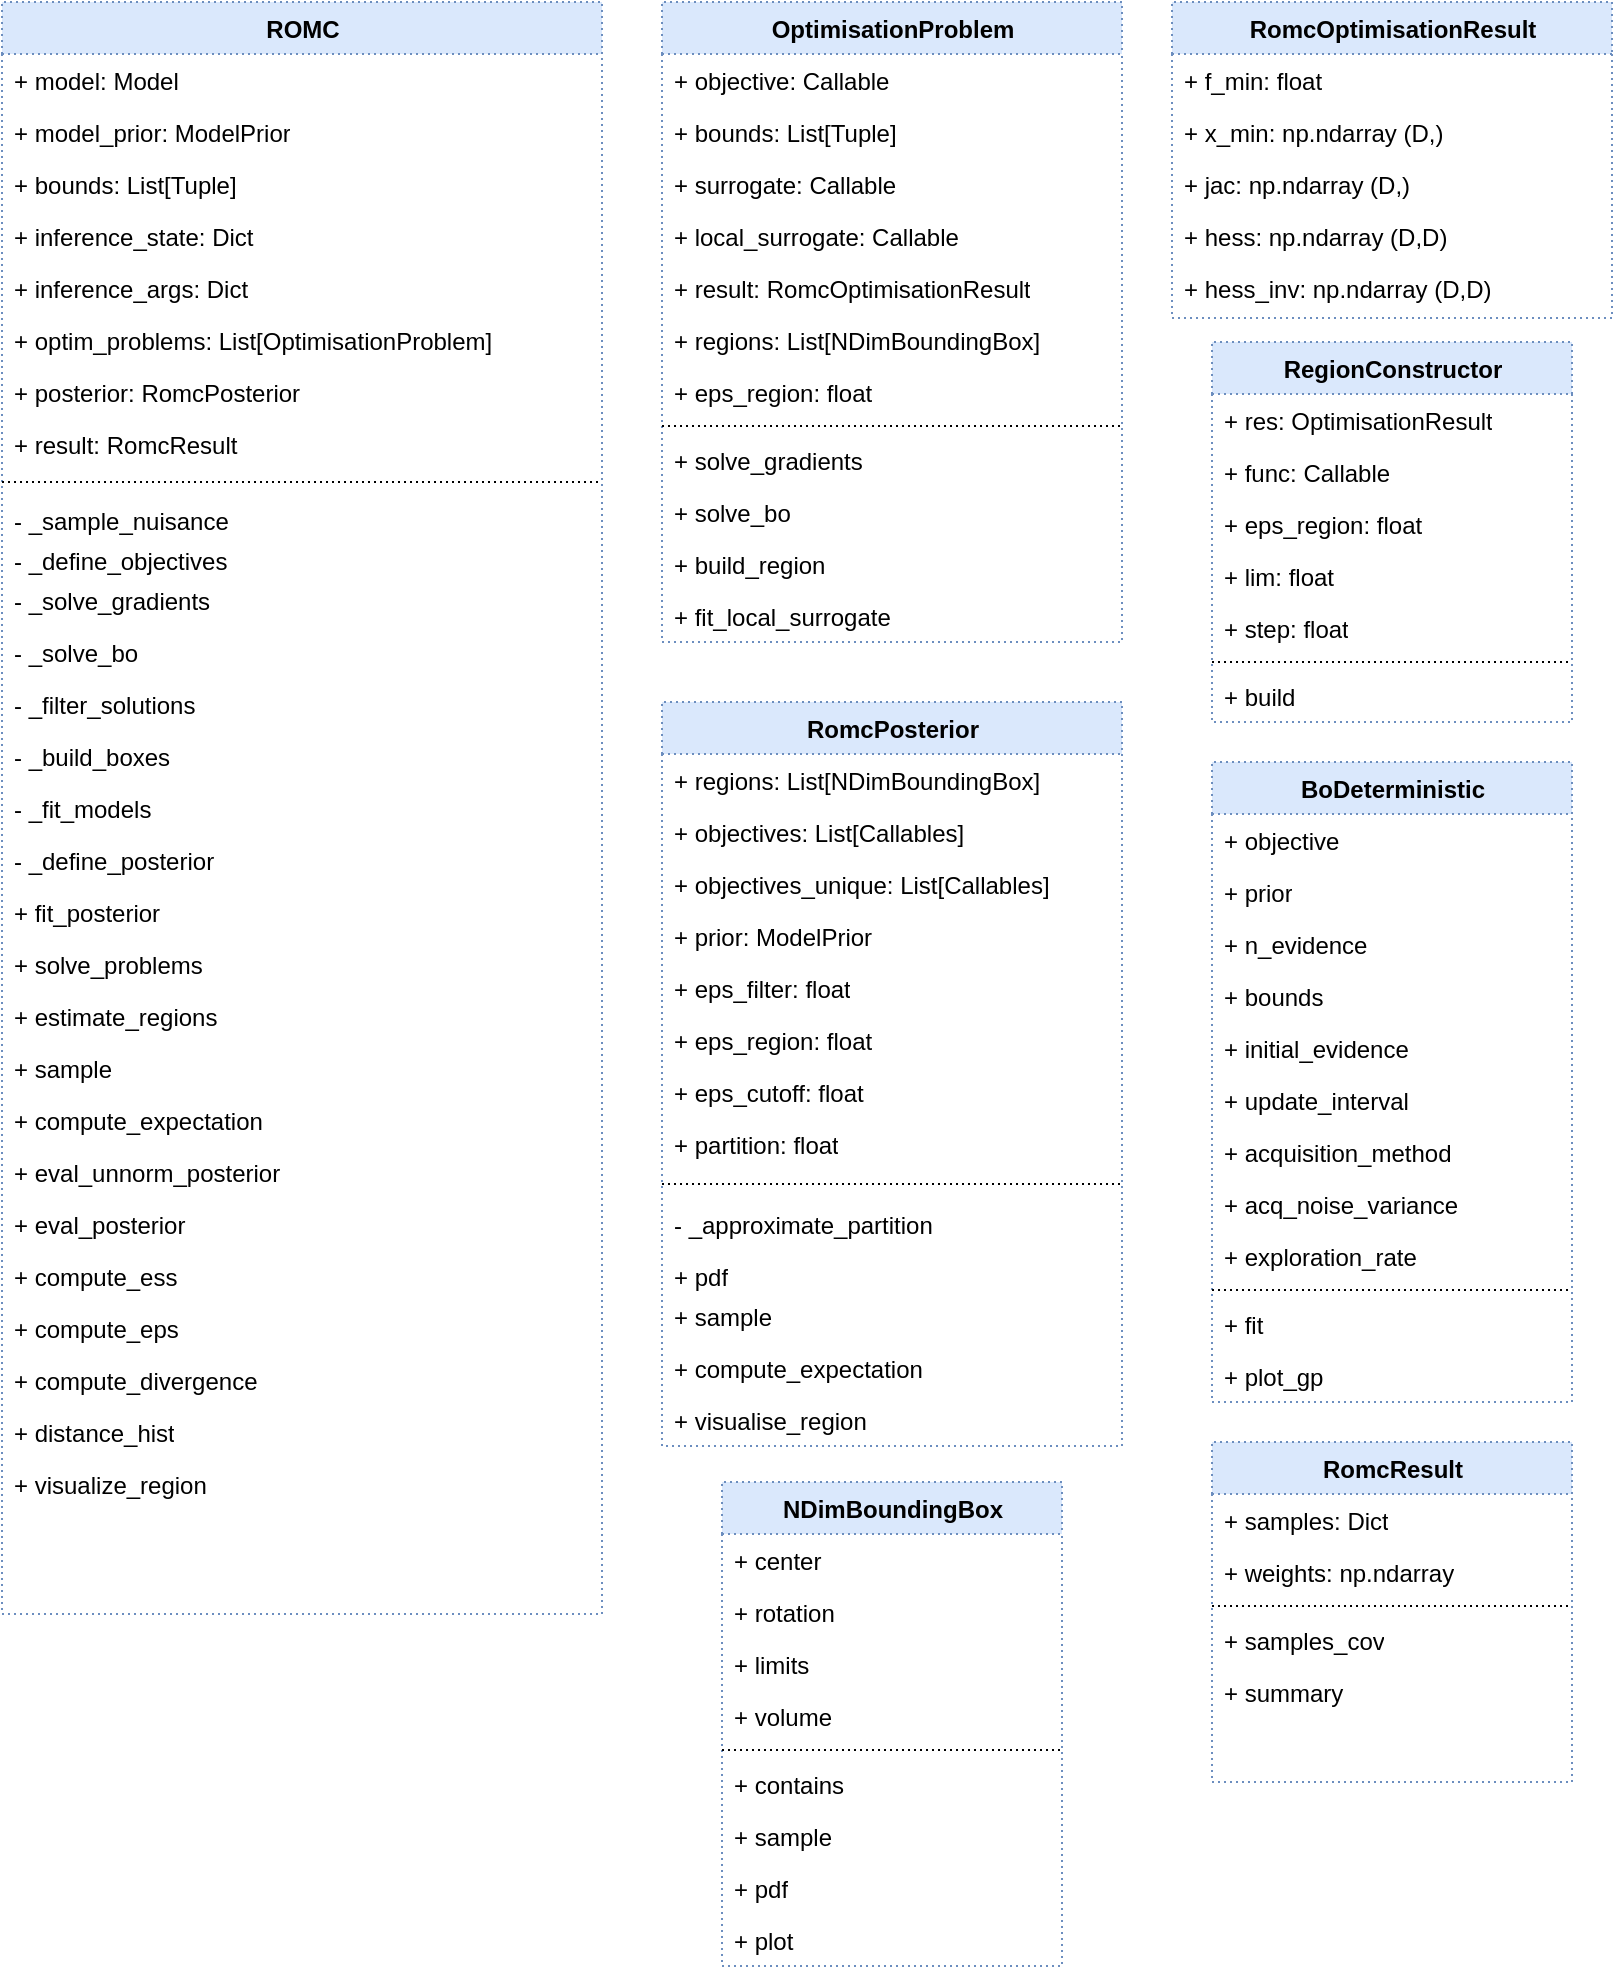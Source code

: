 <mxfile version="13.6.2" type="device"><diagram name="Page-1" id="9f46799a-70d6-7492-0946-bef42562c5a5"><mxGraphModel dx="784" dy="816" grid="1" gridSize="10" guides="1" tooltips="1" connect="1" arrows="1" fold="1" page="1" pageScale="1" pageWidth="1100" pageHeight="850" background="#ffffff" math="0" shadow="0"><root><mxCell id="0"/><mxCell id="1" parent="0"/><mxCell id="78961159f06e98e8-17" value="ROMC" style="swimlane;html=1;fontStyle=1;align=center;verticalAlign=top;childLayout=stackLayout;horizontal=1;startSize=26;horizontalStack=0;resizeParent=1;resizeLast=0;collapsible=1;marginBottom=0;swimlaneFillColor=#ffffff;rounded=0;shadow=0;comic=0;labelBackgroundColor=none;strokeWidth=1;fillColor=#dae8fc;fontFamily=Helvetica;fontSize=12;strokeColor=#6c8ebf;dashed=1;perimeterSpacing=0;dashPattern=1 2;" parent="1" vertex="1"><mxGeometry x="100" y="10" width="300" height="806" as="geometry"/></mxCell><mxCell id="78961159f06e98e8-21" value="+ model: Model" style="text;html=1;strokeColor=none;fillColor=none;align=left;verticalAlign=top;spacingLeft=4;spacingRight=4;whiteSpace=wrap;overflow=hidden;rotatable=0;points=[[0,0.5],[1,0.5]];portConstraint=eastwest;fontFamily=Helvetica;dashed=1;perimeterSpacing=0;strokeWidth=1;dashPattern=1 2;" parent="78961159f06e98e8-17" vertex="1"><mxGeometry y="26" width="300" height="26" as="geometry"/></mxCell><mxCell id="78961159f06e98e8-23" value="+ model_prior: ModelPrior" style="text;html=1;strokeColor=none;fillColor=none;align=left;verticalAlign=top;spacingLeft=4;spacingRight=4;whiteSpace=wrap;overflow=hidden;rotatable=0;points=[[0,0.5],[1,0.5]];portConstraint=eastwest;fontFamily=Helvetica;dashed=1;perimeterSpacing=0;strokeWidth=1;dashPattern=1 2;" parent="78961159f06e98e8-17" vertex="1"><mxGeometry y="52" width="300" height="26" as="geometry"/></mxCell><mxCell id="M5RlUNrg86O1icFFu9P--9" value="+ bounds: List[Tuple]" style="text;html=1;strokeColor=none;fillColor=none;align=left;verticalAlign=top;spacingLeft=4;spacingRight=4;whiteSpace=wrap;overflow=hidden;rotatable=0;points=[[0,0.5],[1,0.5]];portConstraint=eastwest;fontFamily=Helvetica;dashed=1;perimeterSpacing=0;strokeWidth=1;dashPattern=1 2;" vertex="1" parent="78961159f06e98e8-17"><mxGeometry y="78" width="300" height="26" as="geometry"/></mxCell><mxCell id="78961159f06e98e8-25" value="+ inference_state: Dict" style="text;html=1;strokeColor=none;fillColor=none;align=left;verticalAlign=top;spacingLeft=4;spacingRight=4;whiteSpace=wrap;overflow=hidden;rotatable=0;points=[[0,0.5],[1,0.5]];portConstraint=eastwest;fontFamily=Helvetica;dashed=1;perimeterSpacing=0;strokeWidth=1;dashPattern=1 2;" parent="78961159f06e98e8-17" vertex="1"><mxGeometry y="104" width="300" height="26" as="geometry"/></mxCell><mxCell id="78961159f06e98e8-26" value="+ inference_args: Dict" style="text;html=1;strokeColor=none;fillColor=none;align=left;verticalAlign=top;spacingLeft=4;spacingRight=4;whiteSpace=wrap;overflow=hidden;rotatable=0;points=[[0,0.5],[1,0.5]];portConstraint=eastwest;fontFamily=Helvetica;dashed=1;perimeterSpacing=0;strokeWidth=1;dashPattern=1 2;" parent="78961159f06e98e8-17" vertex="1"><mxGeometry y="130" width="300" height="26" as="geometry"/></mxCell><mxCell id="78961159f06e98e8-24" value="+ optim_problems: List[OptimisationProblem]" style="text;html=1;strokeColor=none;fillColor=none;align=left;verticalAlign=top;spacingLeft=4;spacingRight=4;whiteSpace=wrap;overflow=hidden;rotatable=0;points=[[0,0.5],[1,0.5]];portConstraint=eastwest;fontFamily=Helvetica;dashed=1;perimeterSpacing=0;strokeWidth=1;dashPattern=1 2;" parent="78961159f06e98e8-17" vertex="1"><mxGeometry y="156" width="300" height="26" as="geometry"/></mxCell><mxCell id="7R6cqXsmupmu4rJpE5mC-2" value="&lt;font face=&quot;Helvetica&quot;&gt;+ posterior: RomcPosterior&lt;/font&gt;" style="text;html=1;strokeColor=none;fillColor=none;align=left;verticalAlign=top;spacingLeft=4;spacingRight=4;whiteSpace=wrap;overflow=hidden;rotatable=0;points=[[0,0.5],[1,0.5]];portConstraint=eastwest;fontFamily=Garamond;dashed=1;perimeterSpacing=0;strokeWidth=1;dashPattern=1 2;" parent="78961159f06e98e8-17" vertex="1"><mxGeometry y="182" width="300" height="26" as="geometry"/></mxCell><mxCell id="7R6cqXsmupmu4rJpE5mC-3" value="&lt;font face=&quot;Helvetica&quot;&gt;+ result: RomcResult&lt;/font&gt;" style="text;html=1;strokeColor=none;fillColor=none;align=left;verticalAlign=top;spacingLeft=4;spacingRight=4;whiteSpace=wrap;overflow=hidden;rotatable=0;points=[[0,0.5],[1,0.5]];portConstraint=eastwest;fontFamily=Garamond;dashed=1;perimeterSpacing=0;strokeWidth=1;dashPattern=1 2;" parent="78961159f06e98e8-17" vertex="1"><mxGeometry y="208" width="300" height="26" as="geometry"/></mxCell><mxCell id="78961159f06e98e8-19" value="" style="line;html=1;strokeWidth=1;fillColor=none;align=left;verticalAlign=middle;spacingTop=-1;spacingLeft=3;spacingRight=3;rotatable=0;labelPosition=right;points=[];portConstraint=eastwest;fontFamily=Helvetica;dashed=1;perimeterSpacing=0;dashPattern=1 2;" parent="78961159f06e98e8-17" vertex="1"><mxGeometry y="234" width="300" height="12" as="geometry"/></mxCell><mxCell id="78961159f06e98e8-27" value="- _sample_nuisance" style="text;html=1;strokeColor=none;fillColor=none;align=left;verticalAlign=top;spacingLeft=4;spacingRight=4;whiteSpace=wrap;overflow=hidden;rotatable=0;points=[[0,0.5],[1,0.5]];portConstraint=eastwest;fontFamily=Helvetica;dashed=1;perimeterSpacing=0;strokeWidth=1;dashPattern=1 2;" parent="78961159f06e98e8-17" vertex="1"><mxGeometry y="246" width="300" height="20" as="geometry"/></mxCell><mxCell id="lIrlsjn1nVPD_l0tQjsn-36" value="- _define_objectives" style="text;html=1;strokeColor=none;fillColor=none;align=left;verticalAlign=top;spacingLeft=4;spacingRight=4;whiteSpace=wrap;overflow=hidden;rotatable=0;points=[[0,0.5],[1,0.5]];portConstraint=eastwest;fontFamily=Helvetica;dashed=1;perimeterSpacing=0;strokeWidth=1;dashPattern=1 2;" parent="78961159f06e98e8-17" vertex="1"><mxGeometry y="266" width="300" height="20" as="geometry"/></mxCell><mxCell id="lIrlsjn1nVPD_l0tQjsn-37" value="- _solve_gradients" style="text;html=1;strokeColor=none;fillColor=none;align=left;verticalAlign=top;spacingLeft=4;spacingRight=4;whiteSpace=wrap;overflow=hidden;rotatable=0;points=[[0,0.5],[1,0.5]];portConstraint=eastwest;fontFamily=Helvetica;dashed=1;perimeterSpacing=0;strokeWidth=1;dashPattern=1 2;" parent="78961159f06e98e8-17" vertex="1"><mxGeometry y="286" width="300" height="26" as="geometry"/></mxCell><mxCell id="lIrlsjn1nVPD_l0tQjsn-38" value="- _solve_bo" style="text;html=1;strokeColor=none;fillColor=none;align=left;verticalAlign=top;spacingLeft=4;spacingRight=4;whiteSpace=wrap;overflow=hidden;rotatable=0;points=[[0,0.5],[1,0.5]];portConstraint=eastwest;fontFamily=Helvetica;dashed=1;perimeterSpacing=0;strokeWidth=1;dashPattern=1 2;" parent="78961159f06e98e8-17" vertex="1"><mxGeometry y="312" width="300" height="26" as="geometry"/></mxCell><mxCell id="lIrlsjn1nVPD_l0tQjsn-39" value="- _filter_solutions" style="text;html=1;strokeColor=none;fillColor=none;align=left;verticalAlign=top;spacingLeft=4;spacingRight=4;whiteSpace=wrap;overflow=hidden;rotatable=0;points=[[0,0.5],[1,0.5]];portConstraint=eastwest;fontFamily=Helvetica;dashed=1;perimeterSpacing=0;strokeWidth=1;dashPattern=1 2;" parent="78961159f06e98e8-17" vertex="1"><mxGeometry y="338" width="300" height="26" as="geometry"/></mxCell><mxCell id="lIrlsjn1nVPD_l0tQjsn-40" value="- _build_boxes" style="text;html=1;strokeColor=none;fillColor=none;align=left;verticalAlign=top;spacingLeft=4;spacingRight=4;whiteSpace=wrap;overflow=hidden;rotatable=0;points=[[0,0.5],[1,0.5]];portConstraint=eastwest;fontFamily=Helvetica;dashed=1;perimeterSpacing=0;strokeWidth=1;dashPattern=1 2;" parent="78961159f06e98e8-17" vertex="1"><mxGeometry y="364" width="300" height="26" as="geometry"/></mxCell><mxCell id="M5RlUNrg86O1icFFu9P--19" value="- _fit_models" style="text;html=1;strokeColor=none;fillColor=none;align=left;verticalAlign=top;spacingLeft=4;spacingRight=4;whiteSpace=wrap;overflow=hidden;rotatable=0;points=[[0,0.5],[1,0.5]];portConstraint=eastwest;fontFamily=Helvetica;dashed=1;perimeterSpacing=0;strokeWidth=1;dashPattern=1 2;" vertex="1" parent="78961159f06e98e8-17"><mxGeometry y="390" width="300" height="26" as="geometry"/></mxCell><mxCell id="lIrlsjn1nVPD_l0tQjsn-41" value="- _define_posterior" style="text;html=1;strokeColor=none;fillColor=none;align=left;verticalAlign=top;spacingLeft=4;spacingRight=4;whiteSpace=wrap;overflow=hidden;rotatable=0;points=[[0,0.5],[1,0.5]];portConstraint=eastwest;fontFamily=Helvetica;dashed=1;perimeterSpacing=0;strokeWidth=1;dashPattern=1 2;" parent="78961159f06e98e8-17" vertex="1"><mxGeometry y="416" width="300" height="26" as="geometry"/></mxCell><mxCell id="lIrlsjn1nVPD_l0tQjsn-45" value="+ fit_posterior" style="text;html=1;strokeColor=none;fillColor=none;align=left;verticalAlign=top;spacingLeft=4;spacingRight=4;whiteSpace=wrap;overflow=hidden;rotatable=0;points=[[0,0.5],[1,0.5]];portConstraint=eastwest;fontFamily=Helvetica;dashed=1;perimeterSpacing=0;strokeWidth=1;dashPattern=1 2;" parent="78961159f06e98e8-17" vertex="1"><mxGeometry y="442" width="300" height="26" as="geometry"/></mxCell><mxCell id="lIrlsjn1nVPD_l0tQjsn-43" value="+ solve_problems" style="text;html=1;strokeColor=none;fillColor=none;align=left;verticalAlign=top;spacingLeft=4;spacingRight=4;whiteSpace=wrap;overflow=hidden;rotatable=0;points=[[0,0.5],[1,0.5]];portConstraint=eastwest;fontFamily=Helvetica;dashed=1;perimeterSpacing=0;strokeWidth=1;dashPattern=1 2;" parent="78961159f06e98e8-17" vertex="1"><mxGeometry y="468" width="300" height="26" as="geometry"/></mxCell><mxCell id="lIrlsjn1nVPD_l0tQjsn-44" value="+ estimate_regions" style="text;html=1;strokeColor=none;fillColor=none;align=left;verticalAlign=top;spacingLeft=4;spacingRight=4;whiteSpace=wrap;overflow=hidden;rotatable=0;points=[[0,0.5],[1,0.5]];portConstraint=eastwest;fontFamily=Helvetica;dashed=1;perimeterSpacing=0;strokeWidth=1;dashPattern=1 2;" parent="78961159f06e98e8-17" vertex="1"><mxGeometry y="494" width="300" height="26" as="geometry"/></mxCell><mxCell id="lIrlsjn1nVPD_l0tQjsn-46" value="+ sample" style="text;html=1;strokeColor=none;fillColor=none;align=left;verticalAlign=top;spacingLeft=4;spacingRight=4;whiteSpace=wrap;overflow=hidden;rotatable=0;points=[[0,0.5],[1,0.5]];portConstraint=eastwest;fontFamily=Helvetica;dashed=1;perimeterSpacing=0;strokeWidth=1;dashPattern=1 2;" parent="78961159f06e98e8-17" vertex="1"><mxGeometry y="520" width="300" height="26" as="geometry"/></mxCell><mxCell id="lIrlsjn1nVPD_l0tQjsn-48" value="+ compute_expectation" style="text;html=1;strokeColor=none;fillColor=none;align=left;verticalAlign=top;spacingLeft=4;spacingRight=4;whiteSpace=wrap;overflow=hidden;rotatable=0;points=[[0,0.5],[1,0.5]];portConstraint=eastwest;fontFamily=Helvetica;dashed=1;perimeterSpacing=0;strokeWidth=1;dashPattern=1 2;" parent="78961159f06e98e8-17" vertex="1"><mxGeometry y="546" width="300" height="26" as="geometry"/></mxCell><mxCell id="lIrlsjn1nVPD_l0tQjsn-49" value="+ eval_unnorm_posterior" style="text;html=1;strokeColor=none;fillColor=none;align=left;verticalAlign=top;spacingLeft=4;spacingRight=4;whiteSpace=wrap;overflow=hidden;rotatable=0;points=[[0,0.5],[1,0.5]];portConstraint=eastwest;fontFamily=Helvetica;dashed=1;perimeterSpacing=0;strokeWidth=1;dashPattern=1 2;" parent="78961159f06e98e8-17" vertex="1"><mxGeometry y="572" width="300" height="26" as="geometry"/></mxCell><mxCell id="lIrlsjn1nVPD_l0tQjsn-50" value="+ eval_posterior" style="text;html=1;strokeColor=none;fillColor=none;align=left;verticalAlign=top;spacingLeft=4;spacingRight=4;whiteSpace=wrap;overflow=hidden;rotatable=0;points=[[0,0.5],[1,0.5]];portConstraint=eastwest;fontFamily=Helvetica;dashed=1;perimeterSpacing=0;strokeWidth=1;dashPattern=1 2;" parent="78961159f06e98e8-17" vertex="1"><mxGeometry y="598" width="300" height="26" as="geometry"/></mxCell><mxCell id="lIrlsjn1nVPD_l0tQjsn-51" value="+ compute_ess" style="text;html=1;strokeColor=none;fillColor=none;align=left;verticalAlign=top;spacingLeft=4;spacingRight=4;whiteSpace=wrap;overflow=hidden;rotatable=0;points=[[0,0.5],[1,0.5]];portConstraint=eastwest;fontFamily=Helvetica;dashed=1;perimeterSpacing=0;strokeWidth=1;dashPattern=1 2;" parent="78961159f06e98e8-17" vertex="1"><mxGeometry y="624" width="300" height="26" as="geometry"/></mxCell><mxCell id="M5RlUNrg86O1icFFu9P--18" value="+ compute_eps" style="text;html=1;strokeColor=none;fillColor=none;align=left;verticalAlign=top;spacingLeft=4;spacingRight=4;whiteSpace=wrap;overflow=hidden;rotatable=0;points=[[0,0.5],[1,0.5]];portConstraint=eastwest;fontFamily=Helvetica;dashed=1;perimeterSpacing=0;strokeWidth=1;dashPattern=1 2;" vertex="1" parent="78961159f06e98e8-17"><mxGeometry y="650" width="300" height="26" as="geometry"/></mxCell><mxCell id="lIrlsjn1nVPD_l0tQjsn-52" value="+ compute_divergence" style="text;html=1;strokeColor=none;fillColor=none;align=left;verticalAlign=top;spacingLeft=4;spacingRight=4;whiteSpace=wrap;overflow=hidden;rotatable=0;points=[[0,0.5],[1,0.5]];portConstraint=eastwest;fontFamily=Helvetica;dashed=1;perimeterSpacing=0;strokeWidth=1;dashPattern=1 2;" parent="78961159f06e98e8-17" vertex="1"><mxGeometry y="676" width="300" height="26" as="geometry"/></mxCell><mxCell id="lIrlsjn1nVPD_l0tQjsn-54" value="+ distance_hist" style="text;html=1;strokeColor=none;fillColor=none;align=left;verticalAlign=top;spacingLeft=4;spacingRight=4;whiteSpace=wrap;overflow=hidden;rotatable=0;points=[[0,0.5],[1,0.5]];portConstraint=eastwest;fontFamily=Helvetica;dashed=1;perimeterSpacing=0;strokeWidth=1;dashPattern=1 2;" parent="78961159f06e98e8-17" vertex="1"><mxGeometry y="702" width="300" height="26" as="geometry"/></mxCell><mxCell id="lIrlsjn1nVPD_l0tQjsn-53" value="+ visualize_region" style="text;html=1;strokeColor=none;fillColor=none;align=left;verticalAlign=top;spacingLeft=4;spacingRight=4;whiteSpace=wrap;overflow=hidden;rotatable=0;points=[[0,0.5],[1,0.5]];portConstraint=eastwest;fontFamily=Helvetica;dashed=1;perimeterSpacing=0;strokeWidth=1;dashPattern=1 2;" parent="78961159f06e98e8-17" vertex="1"><mxGeometry y="728" width="300" height="26" as="geometry"/></mxCell><mxCell id="78961159f06e98e8-43" value="OptimisationProblem" style="swimlane;html=1;fontStyle=1;align=center;verticalAlign=top;childLayout=stackLayout;horizontal=1;startSize=26;horizontalStack=0;resizeParent=1;resizeLast=0;collapsible=1;marginBottom=0;swimlaneFillColor=#ffffff;rounded=0;shadow=0;comic=0;labelBackgroundColor=none;strokeWidth=1;fillColor=#dae8fc;fontFamily=Helvetica;fontSize=12;strokeColor=#6c8ebf;dashed=1;perimeterSpacing=0;dashPattern=1 2;" parent="1" vertex="1"><mxGeometry x="430" y="10" width="230" height="320" as="geometry"/></mxCell><mxCell id="78961159f06e98e8-50" value="+ objective: Callable" style="text;html=1;strokeColor=none;fillColor=none;align=left;verticalAlign=top;spacingLeft=4;spacingRight=4;whiteSpace=wrap;overflow=hidden;rotatable=0;points=[[0,0.5],[1,0.5]];portConstraint=eastwest;fontFamily=Helvetica;dashed=1;perimeterSpacing=0;strokeWidth=1;dashPattern=1 2;" parent="78961159f06e98e8-43" vertex="1"><mxGeometry y="26" width="230" height="26" as="geometry"/></mxCell><mxCell id="M5RlUNrg86O1icFFu9P--20" value="+ bounds: List[Tuple]" style="text;html=1;strokeColor=none;fillColor=none;align=left;verticalAlign=top;spacingLeft=4;spacingRight=4;whiteSpace=wrap;overflow=hidden;rotatable=0;points=[[0,0.5],[1,0.5]];portConstraint=eastwest;fontFamily=Helvetica;dashed=1;perimeterSpacing=0;strokeWidth=1;dashPattern=1 2;" vertex="1" parent="78961159f06e98e8-43"><mxGeometry y="52" width="230" height="26" as="geometry"/></mxCell><mxCell id="78961159f06e98e8-45" value="+ surrogate: Callable" style="text;html=1;strokeColor=none;fillColor=none;align=left;verticalAlign=top;spacingLeft=4;spacingRight=4;whiteSpace=wrap;overflow=hidden;rotatable=0;points=[[0,0.5],[1,0.5]];portConstraint=eastwest;fontFamily=Helvetica;dashed=1;perimeterSpacing=0;strokeWidth=1;dashPattern=1 2;" parent="78961159f06e98e8-43" vertex="1"><mxGeometry y="78" width="230" height="26" as="geometry"/></mxCell><mxCell id="M5RlUNrg86O1icFFu9P--21" value="+ local_surrogate: Callable" style="text;html=1;strokeColor=none;fillColor=none;align=left;verticalAlign=top;spacingLeft=4;spacingRight=4;whiteSpace=wrap;overflow=hidden;rotatable=0;points=[[0,0.5],[1,0.5]];portConstraint=eastwest;fontFamily=Helvetica;dashed=1;perimeterSpacing=0;strokeWidth=1;dashPattern=1 2;" vertex="1" parent="78961159f06e98e8-43"><mxGeometry y="104" width="230" height="26" as="geometry"/></mxCell><mxCell id="78961159f06e98e8-44" value="+ result: RomcOptimisationResult" style="text;html=1;strokeColor=none;fillColor=none;align=left;verticalAlign=top;spacingLeft=4;spacingRight=4;whiteSpace=wrap;overflow=hidden;rotatable=0;points=[[0,0.5],[1,0.5]];portConstraint=eastwest;fontFamily=Helvetica;dashed=1;perimeterSpacing=0;strokeWidth=1;dashPattern=1 2;" parent="78961159f06e98e8-43" vertex="1"><mxGeometry y="130" width="230" height="26" as="geometry"/></mxCell><mxCell id="78961159f06e98e8-49" value="+ regions: List[NDimBoundingBox]" style="text;html=1;strokeColor=none;fillColor=none;align=left;verticalAlign=top;spacingLeft=4;spacingRight=4;whiteSpace=wrap;overflow=hidden;rotatable=0;points=[[0,0.5],[1,0.5]];portConstraint=eastwest;fontFamily=Helvetica;dashed=1;perimeterSpacing=0;strokeWidth=1;dashPattern=1 2;" parent="78961159f06e98e8-43" vertex="1"><mxGeometry y="156" width="230" height="26" as="geometry"/></mxCell><mxCell id="M5RlUNrg86O1icFFu9P--22" value="+ eps_region: float" style="text;html=1;strokeColor=none;fillColor=none;align=left;verticalAlign=top;spacingLeft=4;spacingRight=4;whiteSpace=wrap;overflow=hidden;rotatable=0;points=[[0,0.5],[1,0.5]];portConstraint=eastwest;fontFamily=Helvetica;dashed=1;perimeterSpacing=0;strokeWidth=1;dashPattern=1 2;" vertex="1" parent="78961159f06e98e8-43"><mxGeometry y="182" width="230" height="26" as="geometry"/></mxCell><mxCell id="78961159f06e98e8-51" value="" style="line;html=1;strokeWidth=1;fillColor=none;align=left;verticalAlign=middle;spacingTop=-1;spacingLeft=3;spacingRight=3;rotatable=0;labelPosition=right;points=[];portConstraint=eastwest;fontFamily=Helvetica;dashed=1;perimeterSpacing=0;dashPattern=1 2;" parent="78961159f06e98e8-43" vertex="1"><mxGeometry y="208" width="230" height="8" as="geometry"/></mxCell><mxCell id="78961159f06e98e8-52" value="+ solve_gradients" style="text;html=1;strokeColor=none;fillColor=none;align=left;verticalAlign=top;spacingLeft=4;spacingRight=4;whiteSpace=wrap;overflow=hidden;rotatable=0;points=[[0,0.5],[1,0.5]];portConstraint=eastwest;fontFamily=Helvetica;dashed=1;perimeterSpacing=0;strokeWidth=1;dashPattern=1 2;" parent="78961159f06e98e8-43" vertex="1"><mxGeometry y="216" width="230" height="26" as="geometry"/></mxCell><mxCell id="78961159f06e98e8-53" value="+ solve_bo" style="text;html=1;strokeColor=none;fillColor=none;align=left;verticalAlign=top;spacingLeft=4;spacingRight=4;whiteSpace=wrap;overflow=hidden;rotatable=0;points=[[0,0.5],[1,0.5]];portConstraint=eastwest;fontFamily=Helvetica;dashed=1;perimeterSpacing=0;strokeWidth=1;dashPattern=1 2;" parent="78961159f06e98e8-43" vertex="1"><mxGeometry y="242" width="230" height="26" as="geometry"/></mxCell><mxCell id="lIrlsjn1nVPD_l0tQjsn-55" value="+ build_region" style="text;html=1;strokeColor=none;fillColor=none;align=left;verticalAlign=top;spacingLeft=4;spacingRight=4;whiteSpace=wrap;overflow=hidden;rotatable=0;points=[[0,0.5],[1,0.5]];portConstraint=eastwest;fontFamily=Helvetica;dashed=1;perimeterSpacing=0;strokeWidth=1;dashPattern=1 2;" parent="78961159f06e98e8-43" vertex="1"><mxGeometry y="268" width="230" height="26" as="geometry"/></mxCell><mxCell id="M5RlUNrg86O1icFFu9P--23" value="+ fit_local_surrogate" style="text;html=1;strokeColor=none;fillColor=none;align=left;verticalAlign=top;spacingLeft=4;spacingRight=4;whiteSpace=wrap;overflow=hidden;rotatable=0;points=[[0,0.5],[1,0.5]];portConstraint=eastwest;fontFamily=Helvetica;dashed=1;perimeterSpacing=0;strokeWidth=1;dashPattern=1 2;" vertex="1" parent="78961159f06e98e8-43"><mxGeometry y="294" width="230" height="26" as="geometry"/></mxCell><mxCell id="lIrlsjn1nVPD_l0tQjsn-4" value="RomcOptimisationResult" style="swimlane;html=1;fontStyle=1;align=center;verticalAlign=top;childLayout=stackLayout;horizontal=1;startSize=26;horizontalStack=0;resizeParent=1;resizeLast=0;collapsible=1;marginBottom=0;swimlaneFillColor=#ffffff;rounded=0;shadow=0;comic=0;labelBackgroundColor=none;strokeWidth=1;fillColor=#dae8fc;fontFamily=Helvetica;fontSize=12;strokeColor=#6c8ebf;dashed=1;perimeterSpacing=0;dashPattern=1 2;" parent="1" vertex="1"><mxGeometry x="685" y="10" width="220" height="158" as="geometry"/></mxCell><mxCell id="lIrlsjn1nVPD_l0tQjsn-5" value="+ f_min: float" style="text;html=1;strokeColor=none;fillColor=none;align=left;verticalAlign=top;spacingLeft=4;spacingRight=4;whiteSpace=wrap;overflow=hidden;rotatable=0;points=[[0,0.5],[1,0.5]];portConstraint=eastwest;fontFamily=Helvetica;dashed=1;perimeterSpacing=0;strokeWidth=1;dashPattern=1 2;" parent="lIrlsjn1nVPD_l0tQjsn-4" vertex="1"><mxGeometry y="26" width="220" height="26" as="geometry"/></mxCell><mxCell id="lIrlsjn1nVPD_l0tQjsn-6" value="+ x_min: np.ndarray (D,)" style="text;html=1;strokeColor=none;fillColor=none;align=left;verticalAlign=top;spacingLeft=4;spacingRight=4;whiteSpace=wrap;overflow=hidden;rotatable=0;points=[[0,0.5],[1,0.5]];portConstraint=eastwest;fontFamily=Helvetica;dashed=1;perimeterSpacing=0;strokeWidth=1;dashPattern=1 2;" parent="lIrlsjn1nVPD_l0tQjsn-4" vertex="1"><mxGeometry y="52" width="220" height="26" as="geometry"/></mxCell><mxCell id="lIrlsjn1nVPD_l0tQjsn-7" value="+ jac: np.ndarray (D,)" style="text;html=1;strokeColor=none;fillColor=none;align=left;verticalAlign=top;spacingLeft=4;spacingRight=4;whiteSpace=wrap;overflow=hidden;rotatable=0;points=[[0,0.5],[1,0.5]];portConstraint=eastwest;fontFamily=Helvetica;dashed=1;perimeterSpacing=0;strokeWidth=1;dashPattern=1 2;" parent="lIrlsjn1nVPD_l0tQjsn-4" vertex="1"><mxGeometry y="78" width="220" height="26" as="geometry"/></mxCell><mxCell id="lIrlsjn1nVPD_l0tQjsn-8" value="+ hess: np.ndarray (D,D)" style="text;html=1;strokeColor=none;fillColor=none;align=left;verticalAlign=top;spacingLeft=4;spacingRight=4;whiteSpace=wrap;overflow=hidden;rotatable=0;points=[[0,0.5],[1,0.5]];portConstraint=eastwest;fontFamily=Helvetica;dashed=1;perimeterSpacing=0;strokeWidth=1;dashPattern=1 2;" parent="lIrlsjn1nVPD_l0tQjsn-4" vertex="1"><mxGeometry y="104" width="220" height="26" as="geometry"/></mxCell><mxCell id="lIrlsjn1nVPD_l0tQjsn-9" value="+ hess_inv: np.ndarray (D,D)" style="text;html=1;strokeColor=none;fillColor=none;align=left;verticalAlign=top;spacingLeft=4;spacingRight=4;whiteSpace=wrap;overflow=hidden;rotatable=0;points=[[0,0.5],[1,0.5]];portConstraint=eastwest;fontFamily=Helvetica;dashed=1;perimeterSpacing=0;strokeWidth=1;dashPattern=1 2;" parent="lIrlsjn1nVPD_l0tQjsn-4" vertex="1"><mxGeometry y="130" width="220" height="26" as="geometry"/></mxCell><mxCell id="lIrlsjn1nVPD_l0tQjsn-56" value="RegionConstructor" style="swimlane;html=1;fontStyle=1;align=center;verticalAlign=top;childLayout=stackLayout;horizontal=1;startSize=26;horizontalStack=0;resizeParent=1;resizeLast=0;collapsible=1;marginBottom=0;swimlaneFillColor=#ffffff;rounded=0;shadow=0;comic=0;labelBackgroundColor=none;strokeWidth=1;fillColor=#dae8fc;fontFamily=Helvetica;fontSize=12;strokeColor=#6c8ebf;dashed=1;perimeterSpacing=0;dashPattern=1 2;" parent="1" vertex="1"><mxGeometry x="705" y="180" width="180" height="190" as="geometry"/></mxCell><mxCell id="lIrlsjn1nVPD_l0tQjsn-57" value="+ res: OptimisationResult" style="text;html=1;strokeColor=none;fillColor=none;align=left;verticalAlign=top;spacingLeft=4;spacingRight=4;whiteSpace=wrap;overflow=hidden;rotatable=0;points=[[0,0.5],[1,0.5]];portConstraint=eastwest;fontFamily=Helvetica;dashed=1;perimeterSpacing=0;strokeWidth=1;dashPattern=1 2;" parent="lIrlsjn1nVPD_l0tQjsn-56" vertex="1"><mxGeometry y="26" width="180" height="26" as="geometry"/></mxCell><mxCell id="lIrlsjn1nVPD_l0tQjsn-58" value="+ func: Callable" style="text;html=1;strokeColor=none;fillColor=none;align=left;verticalAlign=top;spacingLeft=4;spacingRight=4;whiteSpace=wrap;overflow=hidden;rotatable=0;points=[[0,0.5],[1,0.5]];portConstraint=eastwest;fontFamily=Helvetica;dashed=1;perimeterSpacing=0;strokeWidth=1;dashPattern=1 2;" parent="lIrlsjn1nVPD_l0tQjsn-56" vertex="1"><mxGeometry y="52" width="180" height="26" as="geometry"/></mxCell><mxCell id="lIrlsjn1nVPD_l0tQjsn-59" value="+ eps_region: float" style="text;html=1;strokeColor=none;fillColor=none;align=left;verticalAlign=top;spacingLeft=4;spacingRight=4;whiteSpace=wrap;overflow=hidden;rotatable=0;points=[[0,0.5],[1,0.5]];portConstraint=eastwest;fontFamily=Helvetica;dashed=1;perimeterSpacing=0;strokeWidth=1;dashPattern=1 2;" parent="lIrlsjn1nVPD_l0tQjsn-56" vertex="1"><mxGeometry y="78" width="180" height="26" as="geometry"/></mxCell><mxCell id="lIrlsjn1nVPD_l0tQjsn-60" value="+ lim: float" style="text;html=1;strokeColor=none;fillColor=none;align=left;verticalAlign=top;spacingLeft=4;spacingRight=4;whiteSpace=wrap;overflow=hidden;rotatable=0;points=[[0,0.5],[1,0.5]];portConstraint=eastwest;fontFamily=Helvetica;dashed=1;perimeterSpacing=0;strokeWidth=1;dashPattern=1 2;" parent="lIrlsjn1nVPD_l0tQjsn-56" vertex="1"><mxGeometry y="104" width="180" height="26" as="geometry"/></mxCell><mxCell id="lIrlsjn1nVPD_l0tQjsn-61" value="+ step: float" style="text;html=1;strokeColor=none;fillColor=none;align=left;verticalAlign=top;spacingLeft=4;spacingRight=4;whiteSpace=wrap;overflow=hidden;rotatable=0;points=[[0,0.5],[1,0.5]];portConstraint=eastwest;fontFamily=Helvetica;dashed=1;perimeterSpacing=0;strokeWidth=1;dashPattern=1 2;" parent="lIrlsjn1nVPD_l0tQjsn-56" vertex="1"><mxGeometry y="130" width="180" height="26" as="geometry"/></mxCell><mxCell id="lIrlsjn1nVPD_l0tQjsn-63" value="" style="line;html=1;strokeWidth=1;fillColor=none;align=left;verticalAlign=middle;spacingTop=-1;spacingLeft=3;spacingRight=3;rotatable=0;labelPosition=right;points=[];portConstraint=eastwest;fontFamily=Helvetica;dashed=1;perimeterSpacing=0;dashPattern=1 2;" parent="lIrlsjn1nVPD_l0tQjsn-56" vertex="1"><mxGeometry y="156" width="180" height="8" as="geometry"/></mxCell><mxCell id="lIrlsjn1nVPD_l0tQjsn-64" value="+ build" style="text;html=1;strokeColor=none;fillColor=none;align=left;verticalAlign=top;spacingLeft=4;spacingRight=4;whiteSpace=wrap;overflow=hidden;rotatable=0;points=[[0,0.5],[1,0.5]];portConstraint=eastwest;fontFamily=Helvetica;dashed=1;perimeterSpacing=0;strokeWidth=1;dashPattern=1 2;" parent="lIrlsjn1nVPD_l0tQjsn-56" vertex="1"><mxGeometry y="164" width="180" height="26" as="geometry"/></mxCell><mxCell id="M5RlUNrg86O1icFFu9P--1" value="BoDeterministic" style="swimlane;html=1;fontStyle=1;align=center;verticalAlign=top;childLayout=stackLayout;horizontal=1;startSize=26;horizontalStack=0;resizeParent=1;resizeLast=0;collapsible=1;marginBottom=0;swimlaneFillColor=#ffffff;rounded=0;shadow=0;comic=0;labelBackgroundColor=none;strokeWidth=1;fillColor=#dae8fc;fontFamily=Helvetica;fontSize=12;strokeColor=#6c8ebf;dashed=1;perimeterSpacing=0;dashPattern=1 2;" vertex="1" parent="1"><mxGeometry x="705" y="390" width="180" height="320" as="geometry"/></mxCell><mxCell id="M5RlUNrg86O1icFFu9P--2" value="+ objective" style="text;html=1;strokeColor=none;fillColor=none;align=left;verticalAlign=top;spacingLeft=4;spacingRight=4;whiteSpace=wrap;overflow=hidden;rotatable=0;points=[[0,0.5],[1,0.5]];portConstraint=eastwest;fontFamily=Helvetica;dashed=1;perimeterSpacing=0;strokeWidth=1;dashPattern=1 2;" vertex="1" parent="M5RlUNrg86O1icFFu9P--1"><mxGeometry y="26" width="180" height="26" as="geometry"/></mxCell><mxCell id="M5RlUNrg86O1icFFu9P--3" value="+ prior" style="text;html=1;strokeColor=none;fillColor=none;align=left;verticalAlign=top;spacingLeft=4;spacingRight=4;whiteSpace=wrap;overflow=hidden;rotatable=0;points=[[0,0.5],[1,0.5]];portConstraint=eastwest;fontFamily=Helvetica;dashed=1;perimeterSpacing=0;strokeWidth=1;dashPattern=1 2;" vertex="1" parent="M5RlUNrg86O1icFFu9P--1"><mxGeometry y="52" width="180" height="26" as="geometry"/></mxCell><mxCell id="M5RlUNrg86O1icFFu9P--4" value="+ n_evidence" style="text;html=1;strokeColor=none;fillColor=none;align=left;verticalAlign=top;spacingLeft=4;spacingRight=4;whiteSpace=wrap;overflow=hidden;rotatable=0;points=[[0,0.5],[1,0.5]];portConstraint=eastwest;fontFamily=Helvetica;dashed=1;perimeterSpacing=0;strokeWidth=1;dashPattern=1 2;" vertex="1" parent="M5RlUNrg86O1icFFu9P--1"><mxGeometry y="78" width="180" height="26" as="geometry"/></mxCell><mxCell id="M5RlUNrg86O1icFFu9P--5" value="+ bounds" style="text;html=1;strokeColor=none;fillColor=none;align=left;verticalAlign=top;spacingLeft=4;spacingRight=4;whiteSpace=wrap;overflow=hidden;rotatable=0;points=[[0,0.5],[1,0.5]];portConstraint=eastwest;fontFamily=Helvetica;dashed=1;perimeterSpacing=0;strokeWidth=1;dashPattern=1 2;" vertex="1" parent="M5RlUNrg86O1icFFu9P--1"><mxGeometry y="104" width="180" height="26" as="geometry"/></mxCell><mxCell id="M5RlUNrg86O1icFFu9P--6" value="+ initial_evidence" style="text;html=1;strokeColor=none;fillColor=none;align=left;verticalAlign=top;spacingLeft=4;spacingRight=4;whiteSpace=wrap;overflow=hidden;rotatable=0;points=[[0,0.5],[1,0.5]];portConstraint=eastwest;fontFamily=Helvetica;dashed=1;perimeterSpacing=0;strokeWidth=1;dashPattern=1 2;" vertex="1" parent="M5RlUNrg86O1icFFu9P--1"><mxGeometry y="130" width="180" height="26" as="geometry"/></mxCell><mxCell id="M5RlUNrg86O1icFFu9P--24" value="+ update_interval" style="text;html=1;strokeColor=none;fillColor=none;align=left;verticalAlign=top;spacingLeft=4;spacingRight=4;whiteSpace=wrap;overflow=hidden;rotatable=0;points=[[0,0.5],[1,0.5]];portConstraint=eastwest;fontFamily=Helvetica;dashed=1;perimeterSpacing=0;strokeWidth=1;dashPattern=1 2;" vertex="1" parent="M5RlUNrg86O1icFFu9P--1"><mxGeometry y="156" width="180" height="26" as="geometry"/></mxCell><mxCell id="M5RlUNrg86O1icFFu9P--27" value="+ acquisition_method" style="text;html=1;strokeColor=none;fillColor=none;align=left;verticalAlign=top;spacingLeft=4;spacingRight=4;whiteSpace=wrap;overflow=hidden;rotatable=0;points=[[0,0.5],[1,0.5]];portConstraint=eastwest;fontFamily=Helvetica;dashed=1;perimeterSpacing=0;strokeWidth=1;dashPattern=1 2;" vertex="1" parent="M5RlUNrg86O1icFFu9P--1"><mxGeometry y="182" width="180" height="26" as="geometry"/></mxCell><mxCell id="M5RlUNrg86O1icFFu9P--28" value="+ acq_noise_variance" style="text;html=1;strokeColor=none;fillColor=none;align=left;verticalAlign=top;spacingLeft=4;spacingRight=4;whiteSpace=wrap;overflow=hidden;rotatable=0;points=[[0,0.5],[1,0.5]];portConstraint=eastwest;fontFamily=Helvetica;dashed=1;perimeterSpacing=0;strokeWidth=1;dashPattern=1 2;" vertex="1" parent="M5RlUNrg86O1icFFu9P--1"><mxGeometry y="208" width="180" height="26" as="geometry"/></mxCell><mxCell id="M5RlUNrg86O1icFFu9P--29" value="+ exploration_rate" style="text;html=1;strokeColor=none;fillColor=none;align=left;verticalAlign=top;spacingLeft=4;spacingRight=4;whiteSpace=wrap;overflow=hidden;rotatable=0;points=[[0,0.5],[1,0.5]];portConstraint=eastwest;fontFamily=Helvetica;dashed=1;perimeterSpacing=0;strokeWidth=1;dashPattern=1 2;" vertex="1" parent="M5RlUNrg86O1icFFu9P--1"><mxGeometry y="234" width="180" height="26" as="geometry"/></mxCell><mxCell id="M5RlUNrg86O1icFFu9P--7" value="" style="line;html=1;strokeWidth=1;fillColor=none;align=left;verticalAlign=middle;spacingTop=-1;spacingLeft=3;spacingRight=3;rotatable=0;labelPosition=right;points=[];portConstraint=eastwest;fontFamily=Helvetica;dashed=1;perimeterSpacing=0;dashPattern=1 2;" vertex="1" parent="M5RlUNrg86O1icFFu9P--1"><mxGeometry y="260" width="180" height="8" as="geometry"/></mxCell><mxCell id="M5RlUNrg86O1icFFu9P--8" value="+ fit" style="text;html=1;strokeColor=none;fillColor=none;align=left;verticalAlign=top;spacingLeft=4;spacingRight=4;whiteSpace=wrap;overflow=hidden;rotatable=0;points=[[0,0.5],[1,0.5]];portConstraint=eastwest;fontFamily=Helvetica;dashed=1;perimeterSpacing=0;strokeWidth=1;dashPattern=1 2;" vertex="1" parent="M5RlUNrg86O1icFFu9P--1"><mxGeometry y="268" width="180" height="26" as="geometry"/></mxCell><mxCell id="M5RlUNrg86O1icFFu9P--30" value="+ plot_gp" style="text;html=1;strokeColor=none;fillColor=none;align=left;verticalAlign=top;spacingLeft=4;spacingRight=4;whiteSpace=wrap;overflow=hidden;rotatable=0;points=[[0,0.5],[1,0.5]];portConstraint=eastwest;fontFamily=Helvetica;dashed=1;perimeterSpacing=0;strokeWidth=1;dashPattern=1 2;" vertex="1" parent="M5RlUNrg86O1icFFu9P--1"><mxGeometry y="294" width="180" height="26" as="geometry"/></mxCell><mxCell id="lIrlsjn1nVPD_l0tQjsn-22" value="RomcPosterior" style="swimlane;html=1;fontStyle=1;align=center;verticalAlign=top;childLayout=stackLayout;horizontal=1;startSize=26;horizontalStack=0;resizeParent=1;resizeLast=0;collapsible=1;marginBottom=0;swimlaneFillColor=#ffffff;rounded=0;shadow=0;comic=0;labelBackgroundColor=none;strokeWidth=1;fillColor=#dae8fc;fontFamily=Helvetica;fontSize=12;strokeColor=#6c8ebf;dashed=1;perimeterSpacing=0;dashPattern=1 2;" parent="1" vertex="1"><mxGeometry x="430" y="360" width="230" height="372" as="geometry"/></mxCell><mxCell id="lIrlsjn1nVPD_l0tQjsn-23" value="+ regions: List[NDimBoundingBox]" style="text;html=1;strokeColor=none;fillColor=none;align=left;verticalAlign=top;spacingLeft=4;spacingRight=4;whiteSpace=wrap;overflow=hidden;rotatable=0;points=[[0,0.5],[1,0.5]];portConstraint=eastwest;fontFamily=Helvetica;dashed=1;perimeterSpacing=0;strokeWidth=1;dashPattern=1 2;" parent="lIrlsjn1nVPD_l0tQjsn-22" vertex="1"><mxGeometry y="26" width="230" height="26" as="geometry"/></mxCell><mxCell id="lIrlsjn1nVPD_l0tQjsn-24" value="+ objectives: List[Callables]" style="text;html=1;strokeColor=none;fillColor=none;align=left;verticalAlign=top;spacingLeft=4;spacingRight=4;whiteSpace=wrap;overflow=hidden;rotatable=0;points=[[0,0.5],[1,0.5]];portConstraint=eastwest;fontFamily=Helvetica;dashed=1;perimeterSpacing=0;strokeWidth=1;dashPattern=1 2;" parent="lIrlsjn1nVPD_l0tQjsn-22" vertex="1"><mxGeometry y="52" width="230" height="26" as="geometry"/></mxCell><mxCell id="M5RlUNrg86O1icFFu9P--31" value="+ objectives_unique: List[Callables]" style="text;html=1;strokeColor=none;fillColor=none;align=left;verticalAlign=top;spacingLeft=4;spacingRight=4;whiteSpace=wrap;overflow=hidden;rotatable=0;points=[[0,0.5],[1,0.5]];portConstraint=eastwest;fontFamily=Helvetica;dashed=1;perimeterSpacing=0;strokeWidth=1;dashPattern=1 2;" vertex="1" parent="lIrlsjn1nVPD_l0tQjsn-22"><mxGeometry y="78" width="230" height="26" as="geometry"/></mxCell><mxCell id="lIrlsjn1nVPD_l0tQjsn-25" value="+ prior: ModelPrior" style="text;html=1;strokeColor=none;fillColor=none;align=left;verticalAlign=top;spacingLeft=4;spacingRight=4;whiteSpace=wrap;overflow=hidden;rotatable=0;points=[[0,0.5],[1,0.5]];portConstraint=eastwest;fontFamily=Helvetica;dashed=1;perimeterSpacing=0;strokeWidth=1;dashPattern=1 2;" parent="lIrlsjn1nVPD_l0tQjsn-22" vertex="1"><mxGeometry y="104" width="230" height="26" as="geometry"/></mxCell><mxCell id="lIrlsjn1nVPD_l0tQjsn-26" value="+ eps_filter: float" style="text;html=1;strokeColor=none;fillColor=none;align=left;verticalAlign=top;spacingLeft=4;spacingRight=4;whiteSpace=wrap;overflow=hidden;rotatable=0;points=[[0,0.5],[1,0.5]];portConstraint=eastwest;fontFamily=Helvetica;dashed=1;perimeterSpacing=0;strokeWidth=1;dashPattern=1 2;" parent="lIrlsjn1nVPD_l0tQjsn-22" vertex="1"><mxGeometry y="130" width="230" height="26" as="geometry"/></mxCell><mxCell id="M5RlUNrg86O1icFFu9P--32" value="+ eps_region: float" style="text;html=1;strokeColor=none;fillColor=none;align=left;verticalAlign=top;spacingLeft=4;spacingRight=4;whiteSpace=wrap;overflow=hidden;rotatable=0;points=[[0,0.5],[1,0.5]];portConstraint=eastwest;fontFamily=Helvetica;dashed=1;perimeterSpacing=0;strokeWidth=1;dashPattern=1 2;" vertex="1" parent="lIrlsjn1nVPD_l0tQjsn-22"><mxGeometry y="156" width="230" height="26" as="geometry"/></mxCell><mxCell id="M5RlUNrg86O1icFFu9P--33" value="+ eps_cutoff: float" style="text;html=1;strokeColor=none;fillColor=none;align=left;verticalAlign=top;spacingLeft=4;spacingRight=4;whiteSpace=wrap;overflow=hidden;rotatable=0;points=[[0,0.5],[1,0.5]];portConstraint=eastwest;fontFamily=Helvetica;dashed=1;perimeterSpacing=0;strokeWidth=1;dashPattern=1 2;" vertex="1" parent="lIrlsjn1nVPD_l0tQjsn-22"><mxGeometry y="182" width="230" height="26" as="geometry"/></mxCell><mxCell id="lIrlsjn1nVPD_l0tQjsn-27" value="+ partition: float" style="text;html=1;strokeColor=none;fillColor=none;align=left;verticalAlign=top;spacingLeft=4;spacingRight=4;whiteSpace=wrap;overflow=hidden;rotatable=0;points=[[0,0.5],[1,0.5]];portConstraint=eastwest;fontFamily=Helvetica;dashed=1;perimeterSpacing=0;strokeWidth=1;dashPattern=1 2;" parent="lIrlsjn1nVPD_l0tQjsn-22" vertex="1"><mxGeometry y="208" width="230" height="26" as="geometry"/></mxCell><mxCell id="lIrlsjn1nVPD_l0tQjsn-28" value="" style="line;html=1;strokeWidth=1;fillColor=none;align=left;verticalAlign=middle;spacingTop=-1;spacingLeft=3;spacingRight=3;rotatable=0;labelPosition=right;points=[];portConstraint=eastwest;fontFamily=Helvetica;dashed=1;perimeterSpacing=0;dashPattern=1 2;" parent="lIrlsjn1nVPD_l0tQjsn-22" vertex="1"><mxGeometry y="234" width="230" height="14" as="geometry"/></mxCell><mxCell id="lIrlsjn1nVPD_l0tQjsn-71" value="- _approximate_partition" style="text;html=1;strokeColor=none;fillColor=none;align=left;verticalAlign=top;spacingLeft=4;spacingRight=4;whiteSpace=wrap;overflow=hidden;rotatable=0;points=[[0,0.5],[1,0.5]];portConstraint=eastwest;fontFamily=Helvetica;dashed=1;perimeterSpacing=0;strokeWidth=1;dashPattern=1 2;" parent="lIrlsjn1nVPD_l0tQjsn-22" vertex="1"><mxGeometry y="248" width="230" height="26" as="geometry"/></mxCell><mxCell id="lIrlsjn1nVPD_l0tQjsn-29" value="+ pdf" style="text;html=1;strokeColor=none;fillColor=none;align=left;verticalAlign=top;spacingLeft=4;spacingRight=4;whiteSpace=wrap;overflow=hidden;rotatable=0;points=[[0,0.5],[1,0.5]];portConstraint=eastwest;fontFamily=Helvetica;dashed=1;perimeterSpacing=0;strokeWidth=1;dashPattern=1 2;" parent="lIrlsjn1nVPD_l0tQjsn-22" vertex="1"><mxGeometry y="274" width="230" height="20" as="geometry"/></mxCell><mxCell id="lIrlsjn1nVPD_l0tQjsn-30" value="+ sample" style="text;html=1;strokeColor=none;fillColor=none;align=left;verticalAlign=top;spacingLeft=4;spacingRight=4;whiteSpace=wrap;overflow=hidden;rotatable=0;points=[[0,0.5],[1,0.5]];portConstraint=eastwest;fontFamily=Helvetica;dashed=1;perimeterSpacing=0;strokeWidth=1;dashPattern=1 2;" parent="lIrlsjn1nVPD_l0tQjsn-22" vertex="1"><mxGeometry y="294" width="230" height="26" as="geometry"/></mxCell><mxCell id="lIrlsjn1nVPD_l0tQjsn-69" value="+ compute_expectation" style="text;html=1;strokeColor=none;fillColor=none;align=left;verticalAlign=top;spacingLeft=4;spacingRight=4;whiteSpace=wrap;overflow=hidden;rotatable=0;points=[[0,0.5],[1,0.5]];portConstraint=eastwest;fontFamily=Helvetica;dashed=1;perimeterSpacing=0;strokeWidth=1;dashPattern=1 2;" parent="lIrlsjn1nVPD_l0tQjsn-22" vertex="1"><mxGeometry y="320" width="230" height="26" as="geometry"/></mxCell><mxCell id="lIrlsjn1nVPD_l0tQjsn-70" value="+ visualise_region" style="text;html=1;strokeColor=none;fillColor=none;align=left;verticalAlign=top;spacingLeft=4;spacingRight=4;whiteSpace=wrap;overflow=hidden;rotatable=0;points=[[0,0.5],[1,0.5]];portConstraint=eastwest;fontFamily=Helvetica;dashed=1;perimeterSpacing=0;strokeWidth=1;dashPattern=1 2;" parent="lIrlsjn1nVPD_l0tQjsn-22" vertex="1"><mxGeometry y="346" width="230" height="26" as="geometry"/></mxCell><mxCell id="M5RlUNrg86O1icFFu9P--10" value="RomcResult" style="swimlane;html=1;fontStyle=1;align=center;verticalAlign=top;childLayout=stackLayout;horizontal=1;startSize=26;horizontalStack=0;resizeParent=1;resizeLast=0;collapsible=1;marginBottom=0;swimlaneFillColor=#ffffff;rounded=0;shadow=0;comic=0;labelBackgroundColor=none;strokeWidth=1;fillColor=#dae8fc;fontFamily=Helvetica;fontSize=12;strokeColor=#6c8ebf;dashed=1;perimeterSpacing=0;dashPattern=1 2;" vertex="1" parent="1"><mxGeometry x="705" y="730" width="180" height="170" as="geometry"/></mxCell><mxCell id="M5RlUNrg86O1icFFu9P--11" value="+ samples: Dict" style="text;html=1;strokeColor=none;fillColor=none;align=left;verticalAlign=top;spacingLeft=4;spacingRight=4;whiteSpace=wrap;overflow=hidden;rotatable=0;points=[[0,0.5],[1,0.5]];portConstraint=eastwest;fontFamily=Helvetica;dashed=1;perimeterSpacing=0;strokeWidth=1;dashPattern=1 2;" vertex="1" parent="M5RlUNrg86O1icFFu9P--10"><mxGeometry y="26" width="180" height="26" as="geometry"/></mxCell><mxCell id="M5RlUNrg86O1icFFu9P--12" value="+ weights: np.ndarray" style="text;html=1;strokeColor=none;fillColor=none;align=left;verticalAlign=top;spacingLeft=4;spacingRight=4;whiteSpace=wrap;overflow=hidden;rotatable=0;points=[[0,0.5],[1,0.5]];portConstraint=eastwest;fontFamily=Helvetica;dashed=1;perimeterSpacing=0;strokeWidth=1;dashPattern=1 2;" vertex="1" parent="M5RlUNrg86O1icFFu9P--10"><mxGeometry y="52" width="180" height="26" as="geometry"/></mxCell><mxCell id="M5RlUNrg86O1icFFu9P--16" value="" style="line;html=1;strokeWidth=1;fillColor=none;align=left;verticalAlign=middle;spacingTop=-1;spacingLeft=3;spacingRight=3;rotatable=0;labelPosition=right;points=[];portConstraint=eastwest;fontFamily=Helvetica;dashed=1;perimeterSpacing=0;dashPattern=1 2;" vertex="1" parent="M5RlUNrg86O1icFFu9P--10"><mxGeometry y="78" width="180" height="8" as="geometry"/></mxCell><mxCell id="M5RlUNrg86O1icFFu9P--17" value="+ samples_cov" style="text;html=1;strokeColor=none;fillColor=none;align=left;verticalAlign=top;spacingLeft=4;spacingRight=4;whiteSpace=wrap;overflow=hidden;rotatable=0;points=[[0,0.5],[1,0.5]];portConstraint=eastwest;fontFamily=Helvetica;dashed=1;perimeterSpacing=0;strokeWidth=1;dashPattern=1 2;" vertex="1" parent="M5RlUNrg86O1icFFu9P--10"><mxGeometry y="86" width="180" height="26" as="geometry"/></mxCell><mxCell id="M5RlUNrg86O1icFFu9P--34" value="+ summary" style="text;html=1;strokeColor=none;fillColor=none;align=left;verticalAlign=top;spacingLeft=4;spacingRight=4;whiteSpace=wrap;overflow=hidden;rotatable=0;points=[[0,0.5],[1,0.5]];portConstraint=eastwest;fontFamily=Helvetica;dashed=1;perimeterSpacing=0;strokeWidth=1;dashPattern=1 2;" vertex="1" parent="M5RlUNrg86O1icFFu9P--10"><mxGeometry y="112" width="180" height="26" as="geometry"/></mxCell><mxCell id="78961159f06e98e8-30" value="NDimBoundingBox" style="swimlane;html=1;fontStyle=1;align=center;verticalAlign=top;childLayout=stackLayout;horizontal=1;startSize=26;horizontalStack=0;resizeParent=1;resizeLast=0;collapsible=1;marginBottom=0;swimlaneFillColor=#ffffff;rounded=0;shadow=0;comic=0;labelBackgroundColor=none;strokeWidth=1;fillColor=#dae8fc;fontFamily=Helvetica;fontSize=12;strokeColor=#6c8ebf;dashed=1;perimeterSpacing=0;dashPattern=1 2;" parent="1" vertex="1"><mxGeometry x="460" y="750" width="170" height="242" as="geometry"/></mxCell><mxCell id="78961159f06e98e8-31" value="+ center" style="text;html=1;strokeColor=none;fillColor=none;align=left;verticalAlign=top;spacingLeft=4;spacingRight=4;whiteSpace=wrap;overflow=hidden;rotatable=0;points=[[0,0.5],[1,0.5]];portConstraint=eastwest;fontFamily=Helvetica;dashed=1;perimeterSpacing=0;strokeWidth=1;dashPattern=1 2;" parent="78961159f06e98e8-30" vertex="1"><mxGeometry y="26" width="170" height="26" as="geometry"/></mxCell><mxCell id="78961159f06e98e8-32" value="+ rotation" style="text;html=1;strokeColor=none;fillColor=none;align=left;verticalAlign=top;spacingLeft=4;spacingRight=4;whiteSpace=wrap;overflow=hidden;rotatable=0;points=[[0,0.5],[1,0.5]];portConstraint=eastwest;fontFamily=Helvetica;dashed=1;perimeterSpacing=0;strokeWidth=1;dashPattern=1 2;" parent="78961159f06e98e8-30" vertex="1"><mxGeometry y="52" width="170" height="26" as="geometry"/></mxCell><mxCell id="78961159f06e98e8-33" value="+ limits" style="text;html=1;strokeColor=none;fillColor=none;align=left;verticalAlign=top;spacingLeft=4;spacingRight=4;whiteSpace=wrap;overflow=hidden;rotatable=0;points=[[0,0.5],[1,0.5]];portConstraint=eastwest;fontFamily=Helvetica;dashed=1;perimeterSpacing=0;strokeWidth=1;dashPattern=1 2;" parent="78961159f06e98e8-30" vertex="1"><mxGeometry y="78" width="170" height="26" as="geometry"/></mxCell><mxCell id="lIrlsjn1nVPD_l0tQjsn-67" value="+ volume" style="text;html=1;strokeColor=none;fillColor=none;align=left;verticalAlign=top;spacingLeft=4;spacingRight=4;whiteSpace=wrap;overflow=hidden;rotatable=0;points=[[0,0.5],[1,0.5]];portConstraint=eastwest;fontFamily=Helvetica;dashed=1;perimeterSpacing=0;strokeWidth=1;dashPattern=1 2;" parent="78961159f06e98e8-30" vertex="1"><mxGeometry y="104" width="170" height="26" as="geometry"/></mxCell><mxCell id="78961159f06e98e8-38" value="" style="line;html=1;strokeWidth=1;fillColor=none;align=left;verticalAlign=middle;spacingTop=-1;spacingLeft=3;spacingRight=3;rotatable=0;labelPosition=right;points=[];portConstraint=eastwest;fontFamily=Helvetica;dashed=1;perimeterSpacing=0;dashPattern=1 2;" parent="78961159f06e98e8-30" vertex="1"><mxGeometry y="130" width="170" height="8" as="geometry"/></mxCell><mxCell id="78961159f06e98e8-39" value="+ contains" style="text;html=1;strokeColor=none;fillColor=none;align=left;verticalAlign=top;spacingLeft=4;spacingRight=4;whiteSpace=wrap;overflow=hidden;rotatable=0;points=[[0,0.5],[1,0.5]];portConstraint=eastwest;fontFamily=Helvetica;dashed=1;perimeterSpacing=0;strokeWidth=1;dashPattern=1 2;" parent="78961159f06e98e8-30" vertex="1"><mxGeometry y="138" width="170" height="26" as="geometry"/></mxCell><mxCell id="78961159f06e98e8-40" value="+ sample" style="text;html=1;strokeColor=none;fillColor=none;align=left;verticalAlign=top;spacingLeft=4;spacingRight=4;whiteSpace=wrap;overflow=hidden;rotatable=0;points=[[0,0.5],[1,0.5]];portConstraint=eastwest;fontFamily=Helvetica;dashed=1;perimeterSpacing=0;strokeWidth=1;dashPattern=1 2;" parent="78961159f06e98e8-30" vertex="1"><mxGeometry y="164" width="170" height="26" as="geometry"/></mxCell><mxCell id="78961159f06e98e8-42" value="+ pdf" style="text;html=1;strokeColor=none;fillColor=none;align=left;verticalAlign=top;spacingLeft=4;spacingRight=4;whiteSpace=wrap;overflow=hidden;rotatable=0;points=[[0,0.5],[1,0.5]];portConstraint=eastwest;fontFamily=Helvetica;dashed=1;perimeterSpacing=0;strokeWidth=1;dashPattern=1 2;" parent="78961159f06e98e8-30" vertex="1"><mxGeometry y="190" width="170" height="26" as="geometry"/></mxCell><mxCell id="lIrlsjn1nVPD_l0tQjsn-68" value="+ plot" style="text;html=1;strokeColor=none;fillColor=none;align=left;verticalAlign=top;spacingLeft=4;spacingRight=4;whiteSpace=wrap;overflow=hidden;rotatable=0;points=[[0,0.5],[1,0.5]];portConstraint=eastwest;fontFamily=Helvetica;dashed=1;perimeterSpacing=0;strokeWidth=1;dashPattern=1 2;" parent="78961159f06e98e8-30" vertex="1"><mxGeometry y="216" width="170" height="26" as="geometry"/></mxCell></root></mxGraphModel></diagram></mxfile>